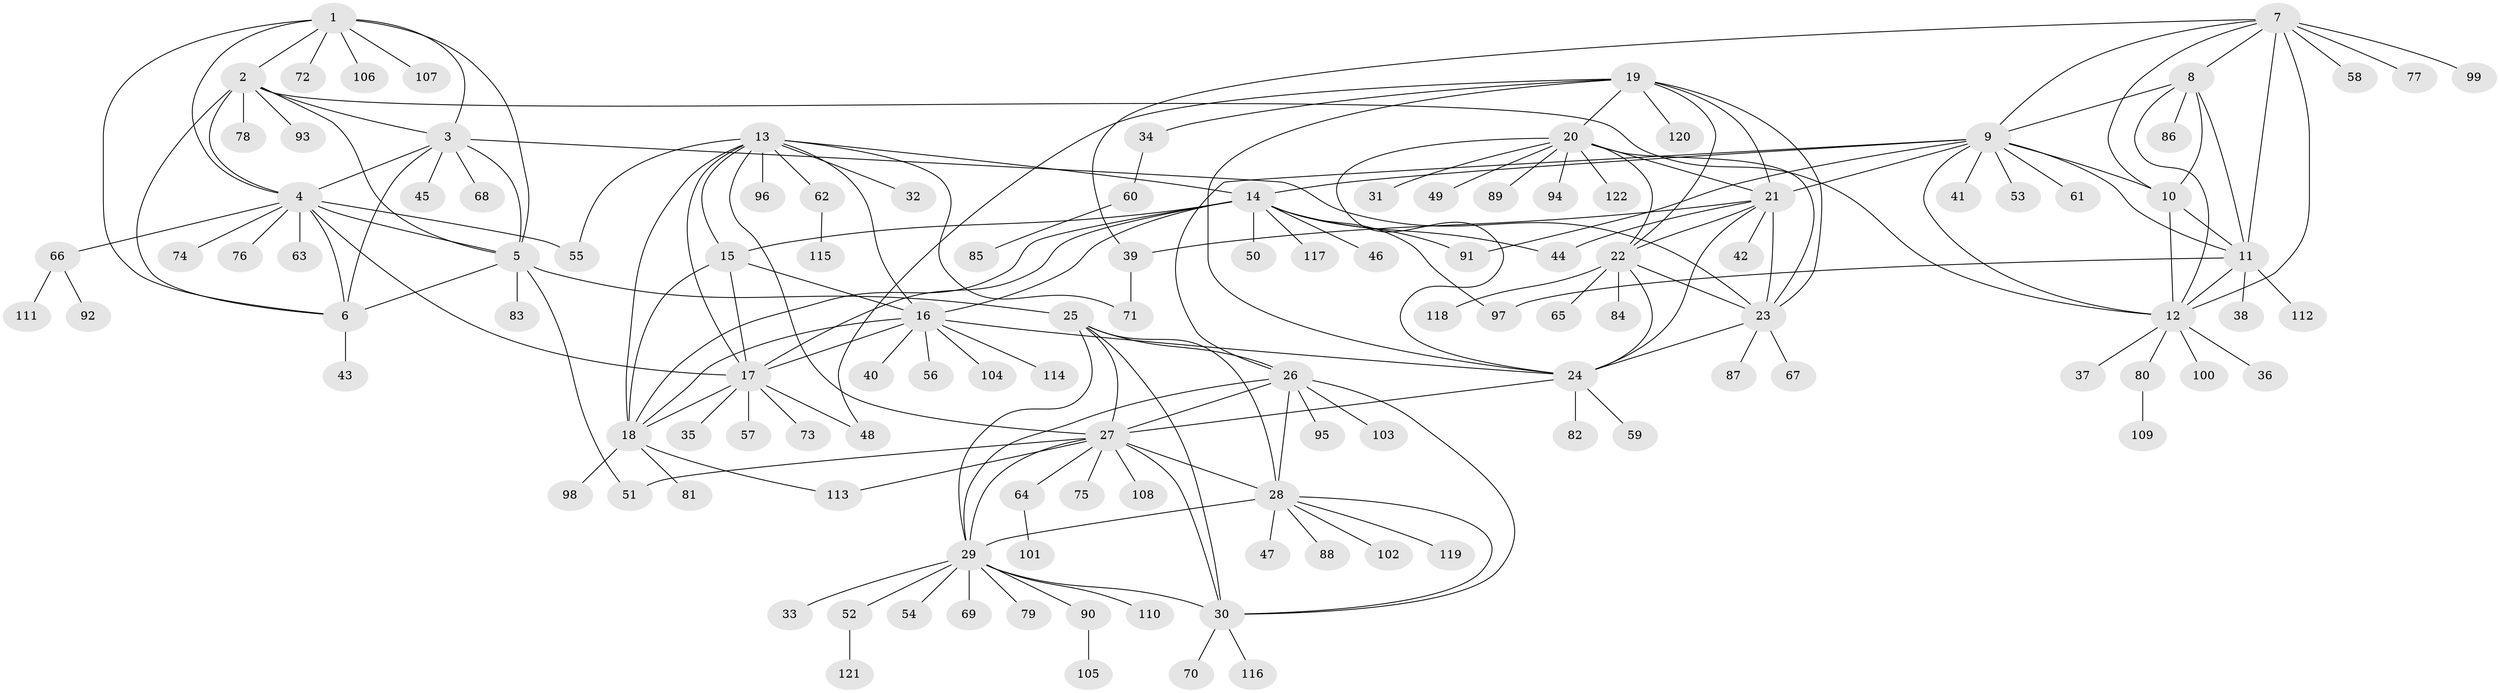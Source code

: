 // Generated by graph-tools (version 1.1) at 2025/37/03/09/25 02:37:19]
// undirected, 122 vertices, 186 edges
graph export_dot {
graph [start="1"]
  node [color=gray90,style=filled];
  1;
  2;
  3;
  4;
  5;
  6;
  7;
  8;
  9;
  10;
  11;
  12;
  13;
  14;
  15;
  16;
  17;
  18;
  19;
  20;
  21;
  22;
  23;
  24;
  25;
  26;
  27;
  28;
  29;
  30;
  31;
  32;
  33;
  34;
  35;
  36;
  37;
  38;
  39;
  40;
  41;
  42;
  43;
  44;
  45;
  46;
  47;
  48;
  49;
  50;
  51;
  52;
  53;
  54;
  55;
  56;
  57;
  58;
  59;
  60;
  61;
  62;
  63;
  64;
  65;
  66;
  67;
  68;
  69;
  70;
  71;
  72;
  73;
  74;
  75;
  76;
  77;
  78;
  79;
  80;
  81;
  82;
  83;
  84;
  85;
  86;
  87;
  88;
  89;
  90;
  91;
  92;
  93;
  94;
  95;
  96;
  97;
  98;
  99;
  100;
  101;
  102;
  103;
  104;
  105;
  106;
  107;
  108;
  109;
  110;
  111;
  112;
  113;
  114;
  115;
  116;
  117;
  118;
  119;
  120;
  121;
  122;
  1 -- 2;
  1 -- 3;
  1 -- 4;
  1 -- 5;
  1 -- 6;
  1 -- 72;
  1 -- 106;
  1 -- 107;
  2 -- 3;
  2 -- 4;
  2 -- 5;
  2 -- 6;
  2 -- 12;
  2 -- 78;
  2 -- 93;
  3 -- 4;
  3 -- 5;
  3 -- 6;
  3 -- 23;
  3 -- 45;
  3 -- 68;
  4 -- 5;
  4 -- 6;
  4 -- 17;
  4 -- 55;
  4 -- 63;
  4 -- 66;
  4 -- 74;
  4 -- 76;
  5 -- 6;
  5 -- 25;
  5 -- 51;
  5 -- 83;
  6 -- 43;
  7 -- 8;
  7 -- 9;
  7 -- 10;
  7 -- 11;
  7 -- 12;
  7 -- 39;
  7 -- 58;
  7 -- 77;
  7 -- 99;
  8 -- 9;
  8 -- 10;
  8 -- 11;
  8 -- 12;
  8 -- 86;
  9 -- 10;
  9 -- 11;
  9 -- 12;
  9 -- 14;
  9 -- 21;
  9 -- 26;
  9 -- 41;
  9 -- 53;
  9 -- 61;
  9 -- 91;
  10 -- 11;
  10 -- 12;
  11 -- 12;
  11 -- 38;
  11 -- 97;
  11 -- 112;
  12 -- 36;
  12 -- 37;
  12 -- 80;
  12 -- 100;
  13 -- 14;
  13 -- 15;
  13 -- 16;
  13 -- 17;
  13 -- 18;
  13 -- 27;
  13 -- 32;
  13 -- 55;
  13 -- 62;
  13 -- 71;
  13 -- 96;
  14 -- 15;
  14 -- 16;
  14 -- 17;
  14 -- 18;
  14 -- 44;
  14 -- 46;
  14 -- 50;
  14 -- 91;
  14 -- 97;
  14 -- 117;
  15 -- 16;
  15 -- 17;
  15 -- 18;
  16 -- 17;
  16 -- 18;
  16 -- 24;
  16 -- 40;
  16 -- 56;
  16 -- 104;
  16 -- 114;
  17 -- 18;
  17 -- 35;
  17 -- 48;
  17 -- 57;
  17 -- 73;
  18 -- 81;
  18 -- 98;
  18 -- 113;
  19 -- 20;
  19 -- 21;
  19 -- 22;
  19 -- 23;
  19 -- 24;
  19 -- 34;
  19 -- 48;
  19 -- 120;
  20 -- 21;
  20 -- 22;
  20 -- 23;
  20 -- 24;
  20 -- 31;
  20 -- 49;
  20 -- 89;
  20 -- 94;
  20 -- 122;
  21 -- 22;
  21 -- 23;
  21 -- 24;
  21 -- 39;
  21 -- 42;
  21 -- 44;
  22 -- 23;
  22 -- 24;
  22 -- 65;
  22 -- 84;
  22 -- 118;
  23 -- 24;
  23 -- 67;
  23 -- 87;
  24 -- 27;
  24 -- 59;
  24 -- 82;
  25 -- 26;
  25 -- 27;
  25 -- 28;
  25 -- 29;
  25 -- 30;
  26 -- 27;
  26 -- 28;
  26 -- 29;
  26 -- 30;
  26 -- 95;
  26 -- 103;
  27 -- 28;
  27 -- 29;
  27 -- 30;
  27 -- 51;
  27 -- 64;
  27 -- 75;
  27 -- 108;
  27 -- 113;
  28 -- 29;
  28 -- 30;
  28 -- 47;
  28 -- 88;
  28 -- 102;
  28 -- 119;
  29 -- 30;
  29 -- 33;
  29 -- 52;
  29 -- 54;
  29 -- 69;
  29 -- 79;
  29 -- 90;
  29 -- 110;
  30 -- 70;
  30 -- 116;
  34 -- 60;
  39 -- 71;
  52 -- 121;
  60 -- 85;
  62 -- 115;
  64 -- 101;
  66 -- 92;
  66 -- 111;
  80 -- 109;
  90 -- 105;
}
